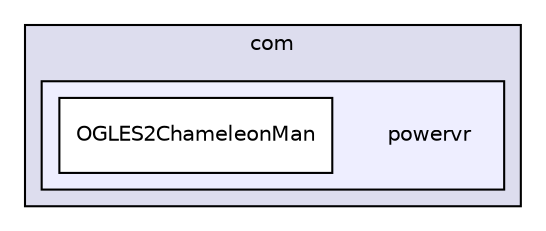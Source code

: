 digraph "PVR/SDK_3.4/Examples/Advanced/ChameleonMan/OGLES2/Build/Android/src/com/powervr" {
  compound=true
  node [ fontsize="10", fontname="Helvetica"];
  edge [ labelfontsize="10", labelfontname="Helvetica"];
  subgraph clusterdir_6e87281ed8e4dda2771fad041a58c72c {
    graph [ bgcolor="#ddddee", pencolor="black", label="com" fontname="Helvetica", fontsize="10", URL="dir_6e87281ed8e4dda2771fad041a58c72c.html"]
  subgraph clusterdir_38e55dcffb5cb84a4db6ad70b8663e4d {
    graph [ bgcolor="#eeeeff", pencolor="black", label="" URL="dir_38e55dcffb5cb84a4db6ad70b8663e4d.html"];
    dir_38e55dcffb5cb84a4db6ad70b8663e4d [shape=plaintext label="powervr"];
    dir_f538097b057685d417b43aab14f40803 [shape=box label="OGLES2ChameleonMan" color="black" fillcolor="white" style="filled" URL="dir_f538097b057685d417b43aab14f40803.html"];
  }
  }
}
